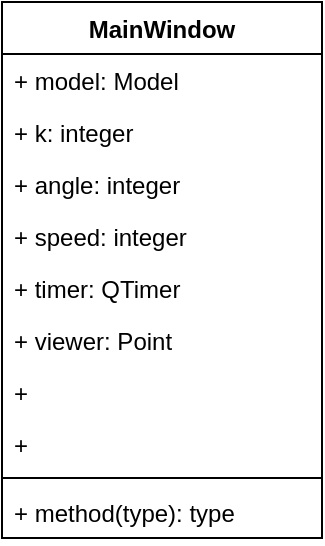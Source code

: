 <mxfile version="16.5.3" type="device"><diagram id="C5RBs43oDa-KdzZeNtuy" name="Classes"><mxGraphModel dx="1185" dy="662" grid="1" gridSize="10" guides="1" tooltips="1" connect="1" arrows="1" fold="1" page="1" pageScale="1" pageWidth="827" pageHeight="1169" math="0" shadow="0"><root><mxCell id="WIyWlLk6GJQsqaUBKTNV-0"/><mxCell id="WIyWlLk6GJQsqaUBKTNV-1" parent="WIyWlLk6GJQsqaUBKTNV-0"/><mxCell id="zdMjqlw-5H7HAYZPdbyn-1" value="MainWindow" style="swimlane;fontStyle=1;align=center;verticalAlign=top;childLayout=stackLayout;horizontal=1;startSize=26;horizontalStack=0;resizeParent=1;resizeParentMax=0;resizeLast=0;collapsible=1;marginBottom=0;" vertex="1" parent="WIyWlLk6GJQsqaUBKTNV-1"><mxGeometry x="220" y="90" width="160" height="268" as="geometry"/></mxCell><mxCell id="zdMjqlw-5H7HAYZPdbyn-2" value="+ model: Model" style="text;strokeColor=none;fillColor=none;align=left;verticalAlign=top;spacingLeft=4;spacingRight=4;overflow=hidden;rotatable=0;points=[[0,0.5],[1,0.5]];portConstraint=eastwest;" vertex="1" parent="zdMjqlw-5H7HAYZPdbyn-1"><mxGeometry y="26" width="160" height="26" as="geometry"/></mxCell><mxCell id="zdMjqlw-5H7HAYZPdbyn-5" value="+ k: integer" style="text;strokeColor=none;fillColor=none;align=left;verticalAlign=top;spacingLeft=4;spacingRight=4;overflow=hidden;rotatable=0;points=[[0,0.5],[1,0.5]];portConstraint=eastwest;" vertex="1" parent="zdMjqlw-5H7HAYZPdbyn-1"><mxGeometry y="52" width="160" height="26" as="geometry"/></mxCell><mxCell id="zdMjqlw-5H7HAYZPdbyn-6" value="+ angle: integer" style="text;strokeColor=none;fillColor=none;align=left;verticalAlign=top;spacingLeft=4;spacingRight=4;overflow=hidden;rotatable=0;points=[[0,0.5],[1,0.5]];portConstraint=eastwest;" vertex="1" parent="zdMjqlw-5H7HAYZPdbyn-1"><mxGeometry y="78" width="160" height="26" as="geometry"/></mxCell><mxCell id="zdMjqlw-5H7HAYZPdbyn-7" value="+ speed: integer" style="text;strokeColor=none;fillColor=none;align=left;verticalAlign=top;spacingLeft=4;spacingRight=4;overflow=hidden;rotatable=0;points=[[0,0.5],[1,0.5]];portConstraint=eastwest;" vertex="1" parent="zdMjqlw-5H7HAYZPdbyn-1"><mxGeometry y="104" width="160" height="26" as="geometry"/></mxCell><mxCell id="zdMjqlw-5H7HAYZPdbyn-8" value="+ timer: QTimer" style="text;strokeColor=none;fillColor=none;align=left;verticalAlign=top;spacingLeft=4;spacingRight=4;overflow=hidden;rotatable=0;points=[[0,0.5],[1,0.5]];portConstraint=eastwest;" vertex="1" parent="zdMjqlw-5H7HAYZPdbyn-1"><mxGeometry y="130" width="160" height="26" as="geometry"/></mxCell><mxCell id="zdMjqlw-5H7HAYZPdbyn-9" value="+ viewer: Point" style="text;strokeColor=none;fillColor=none;align=left;verticalAlign=top;spacingLeft=4;spacingRight=4;overflow=hidden;rotatable=0;points=[[0,0.5],[1,0.5]];portConstraint=eastwest;" vertex="1" parent="zdMjqlw-5H7HAYZPdbyn-1"><mxGeometry y="156" width="160" height="26" as="geometry"/></mxCell><mxCell id="zdMjqlw-5H7HAYZPdbyn-10" value="+ " style="text;strokeColor=none;fillColor=none;align=left;verticalAlign=top;spacingLeft=4;spacingRight=4;overflow=hidden;rotatable=0;points=[[0,0.5],[1,0.5]];portConstraint=eastwest;" vertex="1" parent="zdMjqlw-5H7HAYZPdbyn-1"><mxGeometry y="182" width="160" height="26" as="geometry"/></mxCell><mxCell id="zdMjqlw-5H7HAYZPdbyn-11" value="+ " style="text;strokeColor=none;fillColor=none;align=left;verticalAlign=top;spacingLeft=4;spacingRight=4;overflow=hidden;rotatable=0;points=[[0,0.5],[1,0.5]];portConstraint=eastwest;" vertex="1" parent="zdMjqlw-5H7HAYZPdbyn-1"><mxGeometry y="208" width="160" height="26" as="geometry"/></mxCell><mxCell id="zdMjqlw-5H7HAYZPdbyn-3" value="" style="line;strokeWidth=1;fillColor=none;align=left;verticalAlign=middle;spacingTop=-1;spacingLeft=3;spacingRight=3;rotatable=0;labelPosition=right;points=[];portConstraint=eastwest;" vertex="1" parent="zdMjqlw-5H7HAYZPdbyn-1"><mxGeometry y="234" width="160" height="8" as="geometry"/></mxCell><mxCell id="zdMjqlw-5H7HAYZPdbyn-4" value="+ method(type): type" style="text;strokeColor=none;fillColor=none;align=left;verticalAlign=top;spacingLeft=4;spacingRight=4;overflow=hidden;rotatable=0;points=[[0,0.5],[1,0.5]];portConstraint=eastwest;" vertex="1" parent="zdMjqlw-5H7HAYZPdbyn-1"><mxGeometry y="242" width="160" height="26" as="geometry"/></mxCell></root></mxGraphModel></diagram></mxfile>
